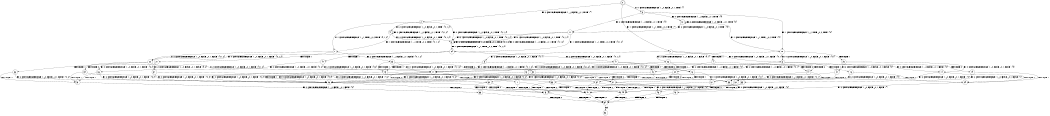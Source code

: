 digraph BCG {
size = "7, 10.5";
center = TRUE;
node [shape = circle];
0 [peripheries = 2];
0 -> 1 [label = "EX !1 !ATOMIC_EXCH_BRANCH (1, +1, TRUE, +0, 2, TRUE) !{}"];
0 -> 2 [label = "EX !2 !ATOMIC_EXCH_BRANCH (1, +0, FALSE, +0, 1, TRUE) !{}"];
0 -> 3 [label = "EX !0 !ATOMIC_EXCH_BRANCH (1, +0, FALSE, +0, 1, TRUE) !{}"];
1 -> 4 [label = "TERMINATE !1"];
1 -> 5 [label = "EX !2 !ATOMIC_EXCH_BRANCH (1, +0, FALSE, +0, 1, FALSE) !{0, 1}"];
1 -> 6 [label = "EX !0 !ATOMIC_EXCH_BRANCH (1, +0, FALSE, +0, 1, FALSE) !{0, 1}"];
2 -> 7 [label = "EX !1 !ATOMIC_EXCH_BRANCH (1, +1, TRUE, +0, 2, TRUE) !{0, 1, 2}"];
2 -> 8 [label = "EX !0 !ATOMIC_EXCH_BRANCH (1, +0, FALSE, +0, 1, TRUE) !{0, 1, 2}"];
2 -> 9 [label = "EX !2 !ATOMIC_EXCH_BRANCH (1, +0, FALSE, +0, 1, TRUE) !{0, 1, 2}"];
3 -> 10 [label = "EX !1 !ATOMIC_EXCH_BRANCH (1, +1, TRUE, +0, 2, TRUE) !{0}"];
3 -> 11 [label = "EX !2 !ATOMIC_EXCH_BRANCH (1, +0, FALSE, +0, 1, TRUE) !{0}"];
3 -> 12 [label = "EX !0 !ATOMIC_EXCH_BRANCH (1, +0, FALSE, +0, 1, TRUE) !{0}"];
4 -> 13 [label = "EX !2 !ATOMIC_EXCH_BRANCH (1, +0, FALSE, +0, 1, FALSE) !{0}"];
4 -> 14 [label = "EX !0 !ATOMIC_EXCH_BRANCH (1, +0, FALSE, +0, 1, FALSE) !{0}"];
5 -> 15 [label = "TERMINATE !1"];
5 -> 16 [label = "TERMINATE !2"];
5 -> 17 [label = "EX !0 !ATOMIC_EXCH_BRANCH (1, +0, FALSE, +0, 1, FALSE) !{0, 1, 2}"];
6 -> 18 [label = "TERMINATE !1"];
6 -> 19 [label = "TERMINATE !0"];
6 -> 20 [label = "EX !2 !ATOMIC_EXCH_BRANCH (1, +0, FALSE, +0, 1, FALSE) !{0, 1}"];
7 -> 21 [label = "TERMINATE !1"];
7 -> 22 [label = "EX !0 !ATOMIC_EXCH_BRANCH (1, +0, FALSE, +0, 1, FALSE) !{0, 1, 2}"];
7 -> 23 [label = "EX !2 !ATOMIC_EXCH_BRANCH (1, +0, FALSE, +0, 1, FALSE) !{0, 1, 2}"];
8 -> 24 [label = "EX !1 !ATOMIC_EXCH_BRANCH (1, +1, TRUE, +0, 2, TRUE) !{0, 1, 2}"];
8 -> 8 [label = "EX !2 !ATOMIC_EXCH_BRANCH (1, +0, FALSE, +0, 1, TRUE) !{0, 1, 2}"];
8 -> 8 [label = "EX !0 !ATOMIC_EXCH_BRANCH (1, +0, FALSE, +0, 1, TRUE) !{0, 1, 2}"];
9 -> 7 [label = "EX !1 !ATOMIC_EXCH_BRANCH (1, +1, TRUE, +0, 2, TRUE) !{0, 1, 2}"];
9 -> 8 [label = "EX !0 !ATOMIC_EXCH_BRANCH (1, +0, FALSE, +0, 1, TRUE) !{0, 1, 2}"];
9 -> 9 [label = "EX !2 !ATOMIC_EXCH_BRANCH (1, +0, FALSE, +0, 1, TRUE) !{0, 1, 2}"];
10 -> 25 [label = "TERMINATE !1"];
10 -> 26 [label = "EX !2 !ATOMIC_EXCH_BRANCH (1, +0, FALSE, +0, 1, FALSE) !{0, 1}"];
10 -> 6 [label = "EX !0 !ATOMIC_EXCH_BRANCH (1, +0, FALSE, +0, 1, FALSE) !{0, 1}"];
11 -> 24 [label = "EX !1 !ATOMIC_EXCH_BRANCH (1, +1, TRUE, +0, 2, TRUE) !{0, 1, 2}"];
11 -> 8 [label = "EX !2 !ATOMIC_EXCH_BRANCH (1, +0, FALSE, +0, 1, TRUE) !{0, 1, 2}"];
11 -> 8 [label = "EX !0 !ATOMIC_EXCH_BRANCH (1, +0, FALSE, +0, 1, TRUE) !{0, 1, 2}"];
12 -> 10 [label = "EX !1 !ATOMIC_EXCH_BRANCH (1, +1, TRUE, +0, 2, TRUE) !{0}"];
12 -> 11 [label = "EX !2 !ATOMIC_EXCH_BRANCH (1, +0, FALSE, +0, 1, TRUE) !{0}"];
12 -> 12 [label = "EX !0 !ATOMIC_EXCH_BRANCH (1, +0, FALSE, +0, 1, TRUE) !{0}"];
13 -> 27 [label = "TERMINATE !2"];
13 -> 28 [label = "EX !0 !ATOMIC_EXCH_BRANCH (1, +0, FALSE, +0, 1, FALSE) !{0, 2}"];
14 -> 29 [label = "TERMINATE !0"];
14 -> 30 [label = "EX !2 !ATOMIC_EXCH_BRANCH (1, +0, FALSE, +0, 1, FALSE) !{0}"];
15 -> 27 [label = "TERMINATE !2"];
15 -> 28 [label = "EX !0 !ATOMIC_EXCH_BRANCH (1, +0, FALSE, +0, 1, FALSE) !{0, 2}"];
16 -> 27 [label = "TERMINATE !1"];
16 -> 31 [label = "EX !0 !ATOMIC_EXCH_BRANCH (1, +0, FALSE, +0, 1, FALSE) !{0, 1}"];
17 -> 32 [label = "TERMINATE !1"];
17 -> 33 [label = "TERMINATE !2"];
17 -> 34 [label = "TERMINATE !0"];
18 -> 29 [label = "TERMINATE !0"];
18 -> 30 [label = "EX !2 !ATOMIC_EXCH_BRANCH (1, +0, FALSE, +0, 1, FALSE) !{0}"];
19 -> 29 [label = "TERMINATE !1"];
19 -> 35 [label = "EX !2 !ATOMIC_EXCH_BRANCH (1, +0, FALSE, +0, 1, FALSE) !{1}"];
20 -> 32 [label = "TERMINATE !1"];
20 -> 33 [label = "TERMINATE !2"];
20 -> 34 [label = "TERMINATE !0"];
21 -> 36 [label = "EX !0 !ATOMIC_EXCH_BRANCH (1, +0, FALSE, +0, 1, FALSE) !{0, 2}"];
21 -> 37 [label = "EX !2 !ATOMIC_EXCH_BRANCH (1, +0, FALSE, +0, 1, FALSE) !{0, 2}"];
22 -> 38 [label = "TERMINATE !1"];
22 -> 39 [label = "TERMINATE !0"];
22 -> 17 [label = "EX !2 !ATOMIC_EXCH_BRANCH (1, +0, FALSE, +0, 1, FALSE) !{0, 1, 2}"];
23 -> 15 [label = "TERMINATE !1"];
23 -> 16 [label = "TERMINATE !2"];
23 -> 17 [label = "EX !0 !ATOMIC_EXCH_BRANCH (1, +0, FALSE, +0, 1, FALSE) !{0, 1, 2}"];
24 -> 40 [label = "TERMINATE !1"];
24 -> 41 [label = "EX !2 !ATOMIC_EXCH_BRANCH (1, +0, FALSE, +0, 1, FALSE) !{0, 1, 2}"];
24 -> 22 [label = "EX !0 !ATOMIC_EXCH_BRANCH (1, +0, FALSE, +0, 1, FALSE) !{0, 1, 2}"];
25 -> 42 [label = "EX !2 !ATOMIC_EXCH_BRANCH (1, +0, FALSE, +0, 1, FALSE) !{0}"];
25 -> 14 [label = "EX !0 !ATOMIC_EXCH_BRANCH (1, +0, FALSE, +0, 1, FALSE) !{0}"];
26 -> 43 [label = "TERMINATE !1"];
26 -> 44 [label = "TERMINATE !2"];
26 -> 17 [label = "EX !0 !ATOMIC_EXCH_BRANCH (1, +0, FALSE, +0, 1, FALSE) !{0, 1, 2}"];
27 -> 45 [label = "EX !0 !ATOMIC_EXCH_BRANCH (1, +0, FALSE, +0, 1, FALSE) !{0}"];
28 -> 46 [label = "TERMINATE !2"];
28 -> 47 [label = "TERMINATE !0"];
29 -> 48 [label = "EX !2 !ATOMIC_EXCH_BRANCH (1, +0, FALSE, +0, 1, FALSE) !{}"];
30 -> 46 [label = "TERMINATE !2"];
30 -> 47 [label = "TERMINATE !0"];
31 -> 46 [label = "TERMINATE !1"];
31 -> 49 [label = "TERMINATE !0"];
32 -> 46 [label = "TERMINATE !2"];
32 -> 47 [label = "TERMINATE !0"];
33 -> 46 [label = "TERMINATE !1"];
33 -> 49 [label = "TERMINATE !0"];
34 -> 47 [label = "TERMINATE !1"];
34 -> 49 [label = "TERMINATE !2"];
35 -> 47 [label = "TERMINATE !1"];
35 -> 49 [label = "TERMINATE !2"];
36 -> 50 [label = "TERMINATE !0"];
36 -> 28 [label = "EX !2 !ATOMIC_EXCH_BRANCH (1, +0, FALSE, +0, 1, FALSE) !{0, 2}"];
37 -> 27 [label = "TERMINATE !2"];
37 -> 28 [label = "EX !0 !ATOMIC_EXCH_BRANCH (1, +0, FALSE, +0, 1, FALSE) !{0, 2}"];
38 -> 50 [label = "TERMINATE !0"];
38 -> 28 [label = "EX !2 !ATOMIC_EXCH_BRANCH (1, +0, FALSE, +0, 1, FALSE) !{0, 2}"];
39 -> 50 [label = "TERMINATE !1"];
39 -> 51 [label = "EX !2 !ATOMIC_EXCH_BRANCH (1, +0, FALSE, +0, 1, FALSE) !{1, 2}"];
40 -> 52 [label = "EX !2 !ATOMIC_EXCH_BRANCH (1, +0, FALSE, +0, 1, FALSE) !{0, 2}"];
40 -> 36 [label = "EX !0 !ATOMIC_EXCH_BRANCH (1, +0, FALSE, +0, 1, FALSE) !{0, 2}"];
41 -> 43 [label = "TERMINATE !1"];
41 -> 44 [label = "TERMINATE !2"];
41 -> 17 [label = "EX !0 !ATOMIC_EXCH_BRANCH (1, +0, FALSE, +0, 1, FALSE) !{0, 1, 2}"];
42 -> 53 [label = "TERMINATE !2"];
42 -> 28 [label = "EX !0 !ATOMIC_EXCH_BRANCH (1, +0, FALSE, +0, 1, FALSE) !{0, 2}"];
43 -> 53 [label = "TERMINATE !2"];
43 -> 28 [label = "EX !0 !ATOMIC_EXCH_BRANCH (1, +0, FALSE, +0, 1, FALSE) !{0, 2}"];
44 -> 53 [label = "TERMINATE !1"];
44 -> 31 [label = "EX !0 !ATOMIC_EXCH_BRANCH (1, +0, FALSE, +0, 1, FALSE) !{0, 1}"];
45 -> 54 [label = "TERMINATE !0"];
46 -> 54 [label = "TERMINATE !0"];
47 -> 54 [label = "TERMINATE !2"];
48 -> 54 [label = "TERMINATE !2"];
49 -> 54 [label = "TERMINATE !1"];
50 -> 55 [label = "EX !2 !ATOMIC_EXCH_BRANCH (1, +0, FALSE, +0, 1, FALSE) !{2}"];
51 -> 47 [label = "TERMINATE !1"];
51 -> 49 [label = "TERMINATE !2"];
52 -> 53 [label = "TERMINATE !2"];
52 -> 28 [label = "EX !0 !ATOMIC_EXCH_BRANCH (1, +0, FALSE, +0, 1, FALSE) !{0, 2}"];
53 -> 45 [label = "EX !0 !ATOMIC_EXCH_BRANCH (1, +0, FALSE, +0, 1, FALSE) !{0}"];
54 -> 56 [label = "exit"];
55 -> 54 [label = "TERMINATE !2"];
}
